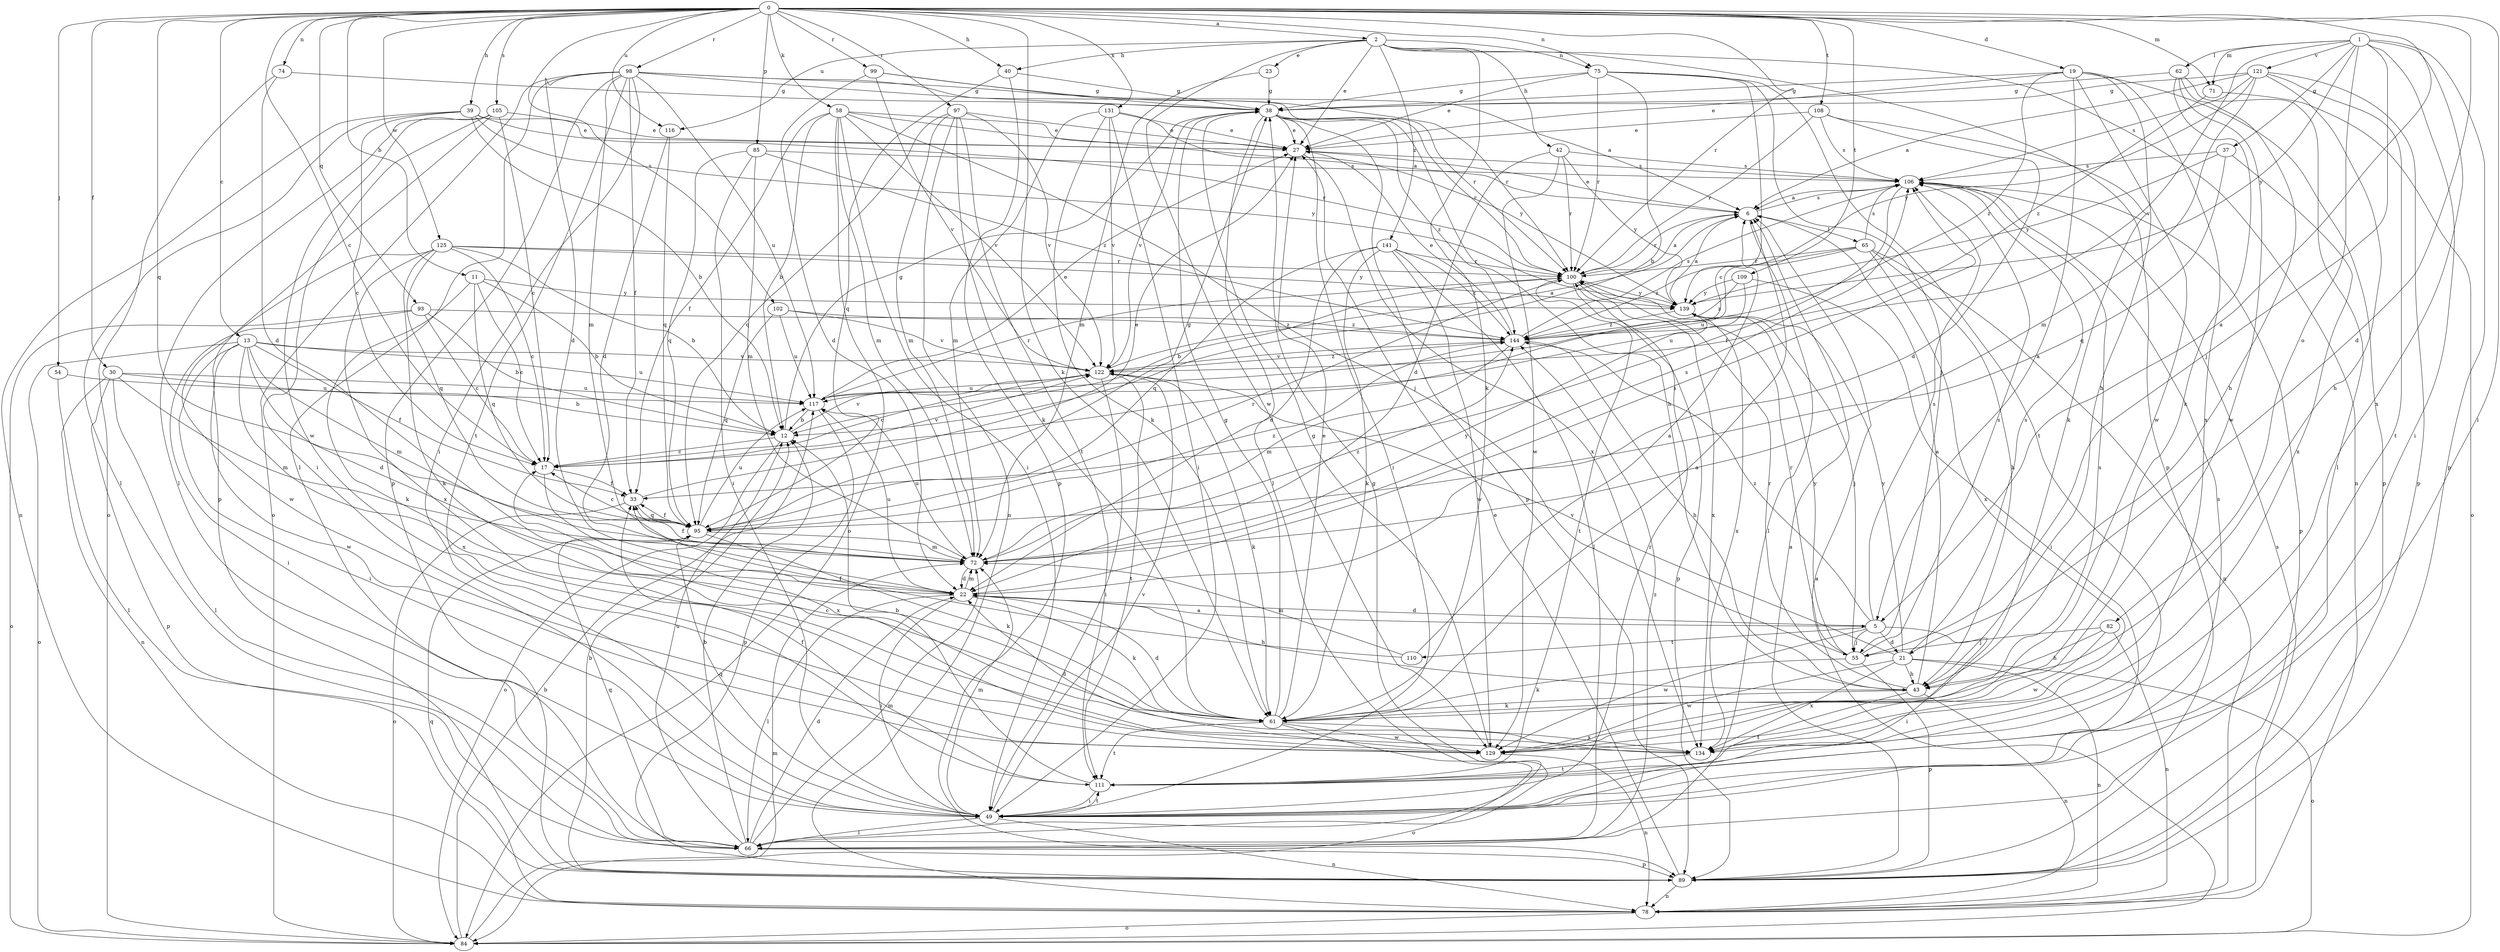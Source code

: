 strict digraph  {
0;
1;
2;
5;
6;
11;
12;
13;
17;
19;
21;
22;
23;
27;
30;
33;
37;
38;
39;
40;
42;
43;
49;
54;
55;
58;
61;
62;
65;
66;
71;
72;
74;
75;
78;
82;
84;
85;
89;
93;
95;
97;
98;
99;
100;
102;
105;
106;
108;
109;
110;
111;
116;
117;
121;
122;
125;
129;
131;
134;
139;
141;
144;
0 -> 2  [label=a];
0 -> 5  [label=a];
0 -> 11  [label=b];
0 -> 13  [label=c];
0 -> 17  [label=c];
0 -> 19  [label=d];
0 -> 21  [label=d];
0 -> 30  [label=f];
0 -> 39  [label=h];
0 -> 40  [label=h];
0 -> 49  [label=i];
0 -> 54  [label=j];
0 -> 58  [label=k];
0 -> 61  [label=k];
0 -> 71  [label=m];
0 -> 74  [label=n];
0 -> 75  [label=n];
0 -> 85  [label=p];
0 -> 93  [label=q];
0 -> 95  [label=q];
0 -> 97  [label=r];
0 -> 98  [label=r];
0 -> 99  [label=r];
0 -> 100  [label=r];
0 -> 102  [label=s];
0 -> 105  [label=s];
0 -> 108  [label=t];
0 -> 109  [label=t];
0 -> 116  [label=u];
0 -> 125  [label=w];
0 -> 131  [label=x];
1 -> 37  [label=g];
1 -> 49  [label=i];
1 -> 55  [label=j];
1 -> 62  [label=l];
1 -> 71  [label=m];
1 -> 82  [label=o];
1 -> 89  [label=p];
1 -> 121  [label=v];
1 -> 122  [label=v];
1 -> 134  [label=x];
1 -> 139  [label=y];
2 -> 23  [label=e];
2 -> 27  [label=e];
2 -> 40  [label=h];
2 -> 42  [label=h];
2 -> 61  [label=k];
2 -> 75  [label=n];
2 -> 78  [label=n];
2 -> 89  [label=p];
2 -> 116  [label=u];
2 -> 129  [label=w];
2 -> 141  [label=z];
5 -> 21  [label=d];
5 -> 22  [label=d];
5 -> 49  [label=i];
5 -> 55  [label=j];
5 -> 106  [label=s];
5 -> 110  [label=t];
5 -> 129  [label=w];
5 -> 144  [label=z];
6 -> 27  [label=e];
6 -> 65  [label=l];
6 -> 66  [label=l];
6 -> 100  [label=r];
6 -> 106  [label=s];
11 -> 12  [label=b];
11 -> 17  [label=c];
11 -> 61  [label=k];
11 -> 95  [label=q];
11 -> 139  [label=y];
12 -> 17  [label=c];
12 -> 38  [label=g];
12 -> 84  [label=o];
12 -> 122  [label=v];
13 -> 22  [label=d];
13 -> 33  [label=f];
13 -> 49  [label=i];
13 -> 72  [label=m];
13 -> 84  [label=o];
13 -> 117  [label=u];
13 -> 122  [label=v];
13 -> 129  [label=w];
13 -> 134  [label=x];
17 -> 33  [label=f];
17 -> 122  [label=v];
17 -> 134  [label=x];
19 -> 5  [label=a];
19 -> 27  [label=e];
19 -> 38  [label=g];
19 -> 43  [label=h];
19 -> 89  [label=p];
19 -> 129  [label=w];
19 -> 134  [label=x];
19 -> 144  [label=z];
21 -> 43  [label=h];
21 -> 78  [label=n];
21 -> 84  [label=o];
21 -> 106  [label=s];
21 -> 122  [label=v];
21 -> 129  [label=w];
21 -> 134  [label=x];
21 -> 139  [label=y];
22 -> 5  [label=a];
22 -> 43  [label=h];
22 -> 49  [label=i];
22 -> 61  [label=k];
22 -> 66  [label=l];
22 -> 72  [label=m];
22 -> 106  [label=s];
22 -> 117  [label=u];
23 -> 38  [label=g];
23 -> 72  [label=m];
27 -> 106  [label=s];
27 -> 134  [label=x];
30 -> 12  [label=b];
30 -> 66  [label=l];
30 -> 72  [label=m];
30 -> 78  [label=n];
30 -> 89  [label=p];
30 -> 117  [label=u];
33 -> 27  [label=e];
33 -> 84  [label=o];
33 -> 95  [label=q];
37 -> 95  [label=q];
37 -> 106  [label=s];
37 -> 134  [label=x];
37 -> 139  [label=y];
38 -> 27  [label=e];
38 -> 43  [label=h];
38 -> 49  [label=i];
38 -> 66  [label=l];
38 -> 89  [label=p];
38 -> 100  [label=r];
38 -> 122  [label=v];
38 -> 144  [label=z];
39 -> 12  [label=b];
39 -> 17  [label=c];
39 -> 27  [label=e];
39 -> 66  [label=l];
39 -> 78  [label=n];
39 -> 100  [label=r];
39 -> 139  [label=y];
40 -> 38  [label=g];
40 -> 89  [label=p];
40 -> 95  [label=q];
42 -> 22  [label=d];
42 -> 100  [label=r];
42 -> 106  [label=s];
42 -> 129  [label=w];
42 -> 139  [label=y];
43 -> 6  [label=a];
43 -> 61  [label=k];
43 -> 78  [label=n];
43 -> 100  [label=r];
43 -> 111  [label=t];
49 -> 66  [label=l];
49 -> 72  [label=m];
49 -> 78  [label=n];
49 -> 95  [label=q];
49 -> 100  [label=r];
49 -> 106  [label=s];
49 -> 111  [label=t];
49 -> 122  [label=v];
54 -> 66  [label=l];
54 -> 117  [label=u];
55 -> 61  [label=k];
55 -> 89  [label=p];
55 -> 100  [label=r];
55 -> 106  [label=s];
55 -> 139  [label=y];
58 -> 6  [label=a];
58 -> 12  [label=b];
58 -> 27  [label=e];
58 -> 33  [label=f];
58 -> 49  [label=i];
58 -> 55  [label=j];
58 -> 72  [label=m];
58 -> 84  [label=o];
58 -> 122  [label=v];
61 -> 6  [label=a];
61 -> 22  [label=d];
61 -> 27  [label=e];
61 -> 38  [label=g];
61 -> 84  [label=o];
61 -> 111  [label=t];
61 -> 129  [label=w];
61 -> 134  [label=x];
62 -> 38  [label=g];
62 -> 43  [label=h];
62 -> 61  [label=k];
62 -> 66  [label=l];
62 -> 129  [label=w];
65 -> 43  [label=h];
65 -> 78  [label=n];
65 -> 100  [label=r];
65 -> 106  [label=s];
65 -> 117  [label=u];
65 -> 134  [label=x];
65 -> 144  [label=z];
66 -> 12  [label=b];
66 -> 22  [label=d];
66 -> 38  [label=g];
66 -> 72  [label=m];
66 -> 89  [label=p];
66 -> 95  [label=q];
66 -> 117  [label=u];
66 -> 144  [label=z];
71 -> 84  [label=o];
71 -> 144  [label=z];
72 -> 22  [label=d];
72 -> 33  [label=f];
72 -> 106  [label=s];
72 -> 117  [label=u];
72 -> 139  [label=y];
72 -> 144  [label=z];
74 -> 22  [label=d];
74 -> 38  [label=g];
74 -> 84  [label=o];
75 -> 12  [label=b];
75 -> 17  [label=c];
75 -> 27  [label=e];
75 -> 38  [label=g];
75 -> 55  [label=j];
75 -> 100  [label=r];
75 -> 111  [label=t];
78 -> 84  [label=o];
78 -> 95  [label=q];
78 -> 106  [label=s];
82 -> 43  [label=h];
82 -> 55  [label=j];
82 -> 78  [label=n];
82 -> 129  [label=w];
84 -> 6  [label=a];
84 -> 12  [label=b];
84 -> 72  [label=m];
85 -> 49  [label=i];
85 -> 72  [label=m];
85 -> 95  [label=q];
85 -> 106  [label=s];
85 -> 144  [label=z];
89 -> 6  [label=a];
89 -> 12  [label=b];
89 -> 27  [label=e];
89 -> 78  [label=n];
93 -> 12  [label=b];
93 -> 17  [label=c];
93 -> 49  [label=i];
93 -> 84  [label=o];
93 -> 144  [label=z];
95 -> 17  [label=c];
95 -> 33  [label=f];
95 -> 38  [label=g];
95 -> 61  [label=k];
95 -> 72  [label=m];
95 -> 100  [label=r];
95 -> 117  [label=u];
95 -> 144  [label=z];
97 -> 27  [label=e];
97 -> 61  [label=k];
97 -> 72  [label=m];
97 -> 78  [label=n];
97 -> 95  [label=q];
97 -> 111  [label=t];
97 -> 122  [label=v];
98 -> 6  [label=a];
98 -> 22  [label=d];
98 -> 33  [label=f];
98 -> 38  [label=g];
98 -> 49  [label=i];
98 -> 66  [label=l];
98 -> 72  [label=m];
98 -> 84  [label=o];
98 -> 89  [label=p];
98 -> 100  [label=r];
98 -> 111  [label=t];
98 -> 117  [label=u];
99 -> 22  [label=d];
99 -> 38  [label=g];
99 -> 100  [label=r];
99 -> 122  [label=v];
100 -> 6  [label=a];
100 -> 12  [label=b];
100 -> 89  [label=p];
100 -> 111  [label=t];
100 -> 134  [label=x];
100 -> 139  [label=y];
102 -> 95  [label=q];
102 -> 117  [label=u];
102 -> 122  [label=v];
102 -> 144  [label=z];
105 -> 17  [label=c];
105 -> 27  [label=e];
105 -> 49  [label=i];
105 -> 66  [label=l];
105 -> 89  [label=p];
105 -> 129  [label=w];
106 -> 6  [label=a];
106 -> 33  [label=f];
106 -> 89  [label=p];
108 -> 22  [label=d];
108 -> 27  [label=e];
108 -> 61  [label=k];
108 -> 100  [label=r];
108 -> 106  [label=s];
109 -> 49  [label=i];
109 -> 117  [label=u];
109 -> 139  [label=y];
109 -> 144  [label=z];
110 -> 6  [label=a];
110 -> 33  [label=f];
110 -> 72  [label=m];
111 -> 12  [label=b];
111 -> 33  [label=f];
111 -> 49  [label=i];
116 -> 22  [label=d];
116 -> 95  [label=q];
117 -> 12  [label=b];
117 -> 27  [label=e];
117 -> 89  [label=p];
117 -> 100  [label=r];
121 -> 6  [label=a];
121 -> 38  [label=g];
121 -> 43  [label=h];
121 -> 72  [label=m];
121 -> 89  [label=p];
121 -> 106  [label=s];
121 -> 111  [label=t];
121 -> 139  [label=y];
122 -> 6  [label=a];
122 -> 17  [label=c];
122 -> 49  [label=i];
122 -> 61  [label=k];
122 -> 111  [label=t];
122 -> 117  [label=u];
122 -> 144  [label=z];
125 -> 12  [label=b];
125 -> 17  [label=c];
125 -> 61  [label=k];
125 -> 95  [label=q];
125 -> 100  [label=r];
125 -> 129  [label=w];
125 -> 134  [label=x];
125 -> 139  [label=y];
129 -> 17  [label=c];
129 -> 22  [label=d];
129 -> 38  [label=g];
129 -> 78  [label=n];
129 -> 106  [label=s];
131 -> 27  [label=e];
131 -> 49  [label=i];
131 -> 61  [label=k];
131 -> 72  [label=m];
131 -> 122  [label=v];
131 -> 139  [label=y];
134 -> 111  [label=t];
139 -> 6  [label=a];
139 -> 55  [label=j];
139 -> 134  [label=x];
139 -> 144  [label=z];
141 -> 22  [label=d];
141 -> 61  [label=k];
141 -> 66  [label=l];
141 -> 95  [label=q];
141 -> 100  [label=r];
141 -> 129  [label=w];
141 -> 144  [label=z];
144 -> 27  [label=e];
144 -> 43  [label=h];
144 -> 72  [label=m];
144 -> 106  [label=s];
144 -> 122  [label=v];
}
